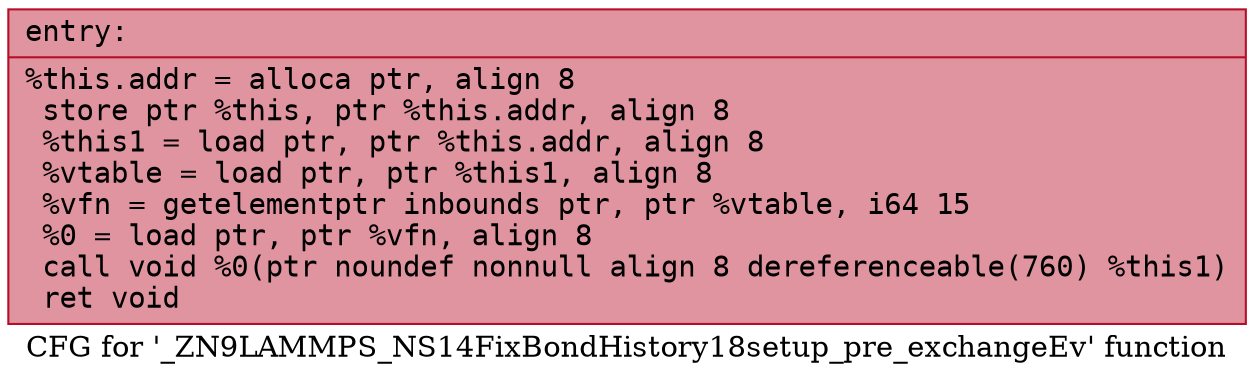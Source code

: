 digraph "CFG for '_ZN9LAMMPS_NS14FixBondHistory18setup_pre_exchangeEv' function" {
	label="CFG for '_ZN9LAMMPS_NS14FixBondHistory18setup_pre_exchangeEv' function";

	Node0x55e722cbe310 [shape=record,color="#b70d28ff", style=filled, fillcolor="#b70d2870" fontname="Courier",label="{entry:\l|  %this.addr = alloca ptr, align 8\l  store ptr %this, ptr %this.addr, align 8\l  %this1 = load ptr, ptr %this.addr, align 8\l  %vtable = load ptr, ptr %this1, align 8\l  %vfn = getelementptr inbounds ptr, ptr %vtable, i64 15\l  %0 = load ptr, ptr %vfn, align 8\l  call void %0(ptr noundef nonnull align 8 dereferenceable(760) %this1)\l  ret void\l}"];
}
